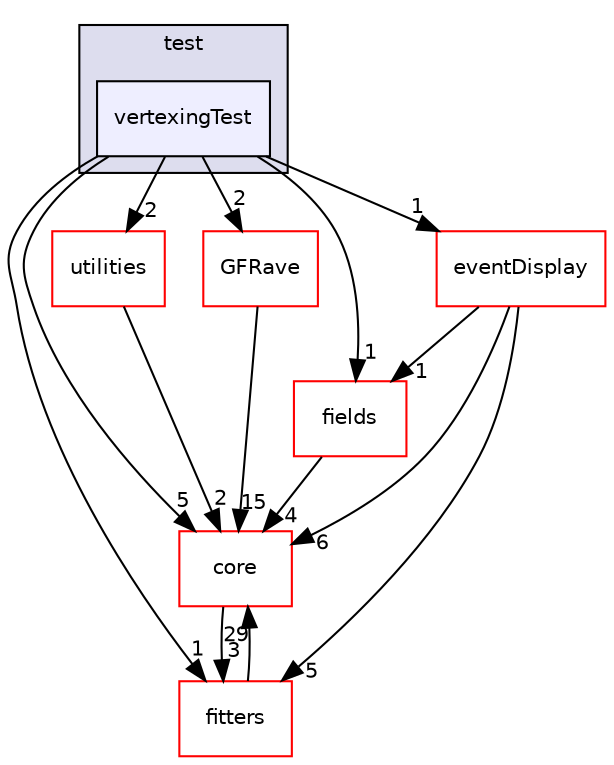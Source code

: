 digraph "genfit/test/vertexingTest" {
  compound=true
  node [ fontsize="10", fontname="Helvetica"];
  edge [ labelfontsize="10", labelfontname="Helvetica"];
  subgraph clusterdir_a0f441b288fc89cdfad5a241a32a8308 {
    graph [ bgcolor="#ddddee", pencolor="black", label="test" fontname="Helvetica", fontsize="10", URL="dir_a0f441b288fc89cdfad5a241a32a8308.html"]
  dir_3d6959070247272a9b324e3dc347a30b [shape=box, label="vertexingTest", style="filled", fillcolor="#eeeeff", pencolor="black", URL="dir_3d6959070247272a9b324e3dc347a30b.html"];
  }
  dir_a4c240e34ae002d1595c9d58fa050d9d [shape=box label="fields" fillcolor="white" style="filled" color="red" URL="dir_a4c240e34ae002d1595c9d58fa050d9d.html"];
  dir_3e5680e1368f3aa1fd19c22b9b8a1d88 [shape=box label="utilities" fillcolor="white" style="filled" color="red" URL="dir_3e5680e1368f3aa1fd19c22b9b8a1d88.html"];
  dir_84ddfff8e8c088d4b1ab178aeca71541 [shape=box label="fitters" fillcolor="white" style="filled" color="red" URL="dir_84ddfff8e8c088d4b1ab178aeca71541.html"];
  dir_7a40b7556c10f243ca9453eab1d74876 [shape=box label="core" fillcolor="white" style="filled" color="red" URL="dir_7a40b7556c10f243ca9453eab1d74876.html"];
  dir_944f990e992f4b9f956bc59c3ce7486c [shape=box label="eventDisplay" fillcolor="white" style="filled" color="red" URL="dir_944f990e992f4b9f956bc59c3ce7486c.html"];
  dir_9ce5eb3caabede848a0b04fd0324406f [shape=box label="GFRave" fillcolor="white" style="filled" color="red" URL="dir_9ce5eb3caabede848a0b04fd0324406f.html"];
  dir_a4c240e34ae002d1595c9d58fa050d9d->dir_7a40b7556c10f243ca9453eab1d74876 [headlabel="4", labeldistance=1.5 headhref="dir_000037_000029.html"];
  dir_3e5680e1368f3aa1fd19c22b9b8a1d88->dir_7a40b7556c10f243ca9453eab1d74876 [headlabel="2", labeldistance=1.5 headhref="dir_000065_000029.html"];
  dir_84ddfff8e8c088d4b1ab178aeca71541->dir_7a40b7556c10f243ca9453eab1d74876 [headlabel="29", labeldistance=1.5 headhref="dir_000043_000029.html"];
  dir_3d6959070247272a9b324e3dc347a30b->dir_a4c240e34ae002d1595c9d58fa050d9d [headlabel="1", labeldistance=1.5 headhref="dir_000063_000037.html"];
  dir_3d6959070247272a9b324e3dc347a30b->dir_3e5680e1368f3aa1fd19c22b9b8a1d88 [headlabel="2", labeldistance=1.5 headhref="dir_000063_000065.html"];
  dir_3d6959070247272a9b324e3dc347a30b->dir_84ddfff8e8c088d4b1ab178aeca71541 [headlabel="1", labeldistance=1.5 headhref="dir_000063_000043.html"];
  dir_3d6959070247272a9b324e3dc347a30b->dir_7a40b7556c10f243ca9453eab1d74876 [headlabel="5", labeldistance=1.5 headhref="dir_000063_000029.html"];
  dir_3d6959070247272a9b324e3dc347a30b->dir_944f990e992f4b9f956bc59c3ce7486c [headlabel="1", labeldistance=1.5 headhref="dir_000063_000034.html"];
  dir_3d6959070247272a9b324e3dc347a30b->dir_9ce5eb3caabede848a0b04fd0324406f [headlabel="2", labeldistance=1.5 headhref="dir_000063_000049.html"];
  dir_7a40b7556c10f243ca9453eab1d74876->dir_84ddfff8e8c088d4b1ab178aeca71541 [headlabel="3", labeldistance=1.5 headhref="dir_000029_000043.html"];
  dir_944f990e992f4b9f956bc59c3ce7486c->dir_a4c240e34ae002d1595c9d58fa050d9d [headlabel="1", labeldistance=1.5 headhref="dir_000034_000037.html"];
  dir_944f990e992f4b9f956bc59c3ce7486c->dir_84ddfff8e8c088d4b1ab178aeca71541 [headlabel="5", labeldistance=1.5 headhref="dir_000034_000043.html"];
  dir_944f990e992f4b9f956bc59c3ce7486c->dir_7a40b7556c10f243ca9453eab1d74876 [headlabel="6", labeldistance=1.5 headhref="dir_000034_000029.html"];
  dir_9ce5eb3caabede848a0b04fd0324406f->dir_7a40b7556c10f243ca9453eab1d74876 [headlabel="15", labeldistance=1.5 headhref="dir_000049_000029.html"];
}
